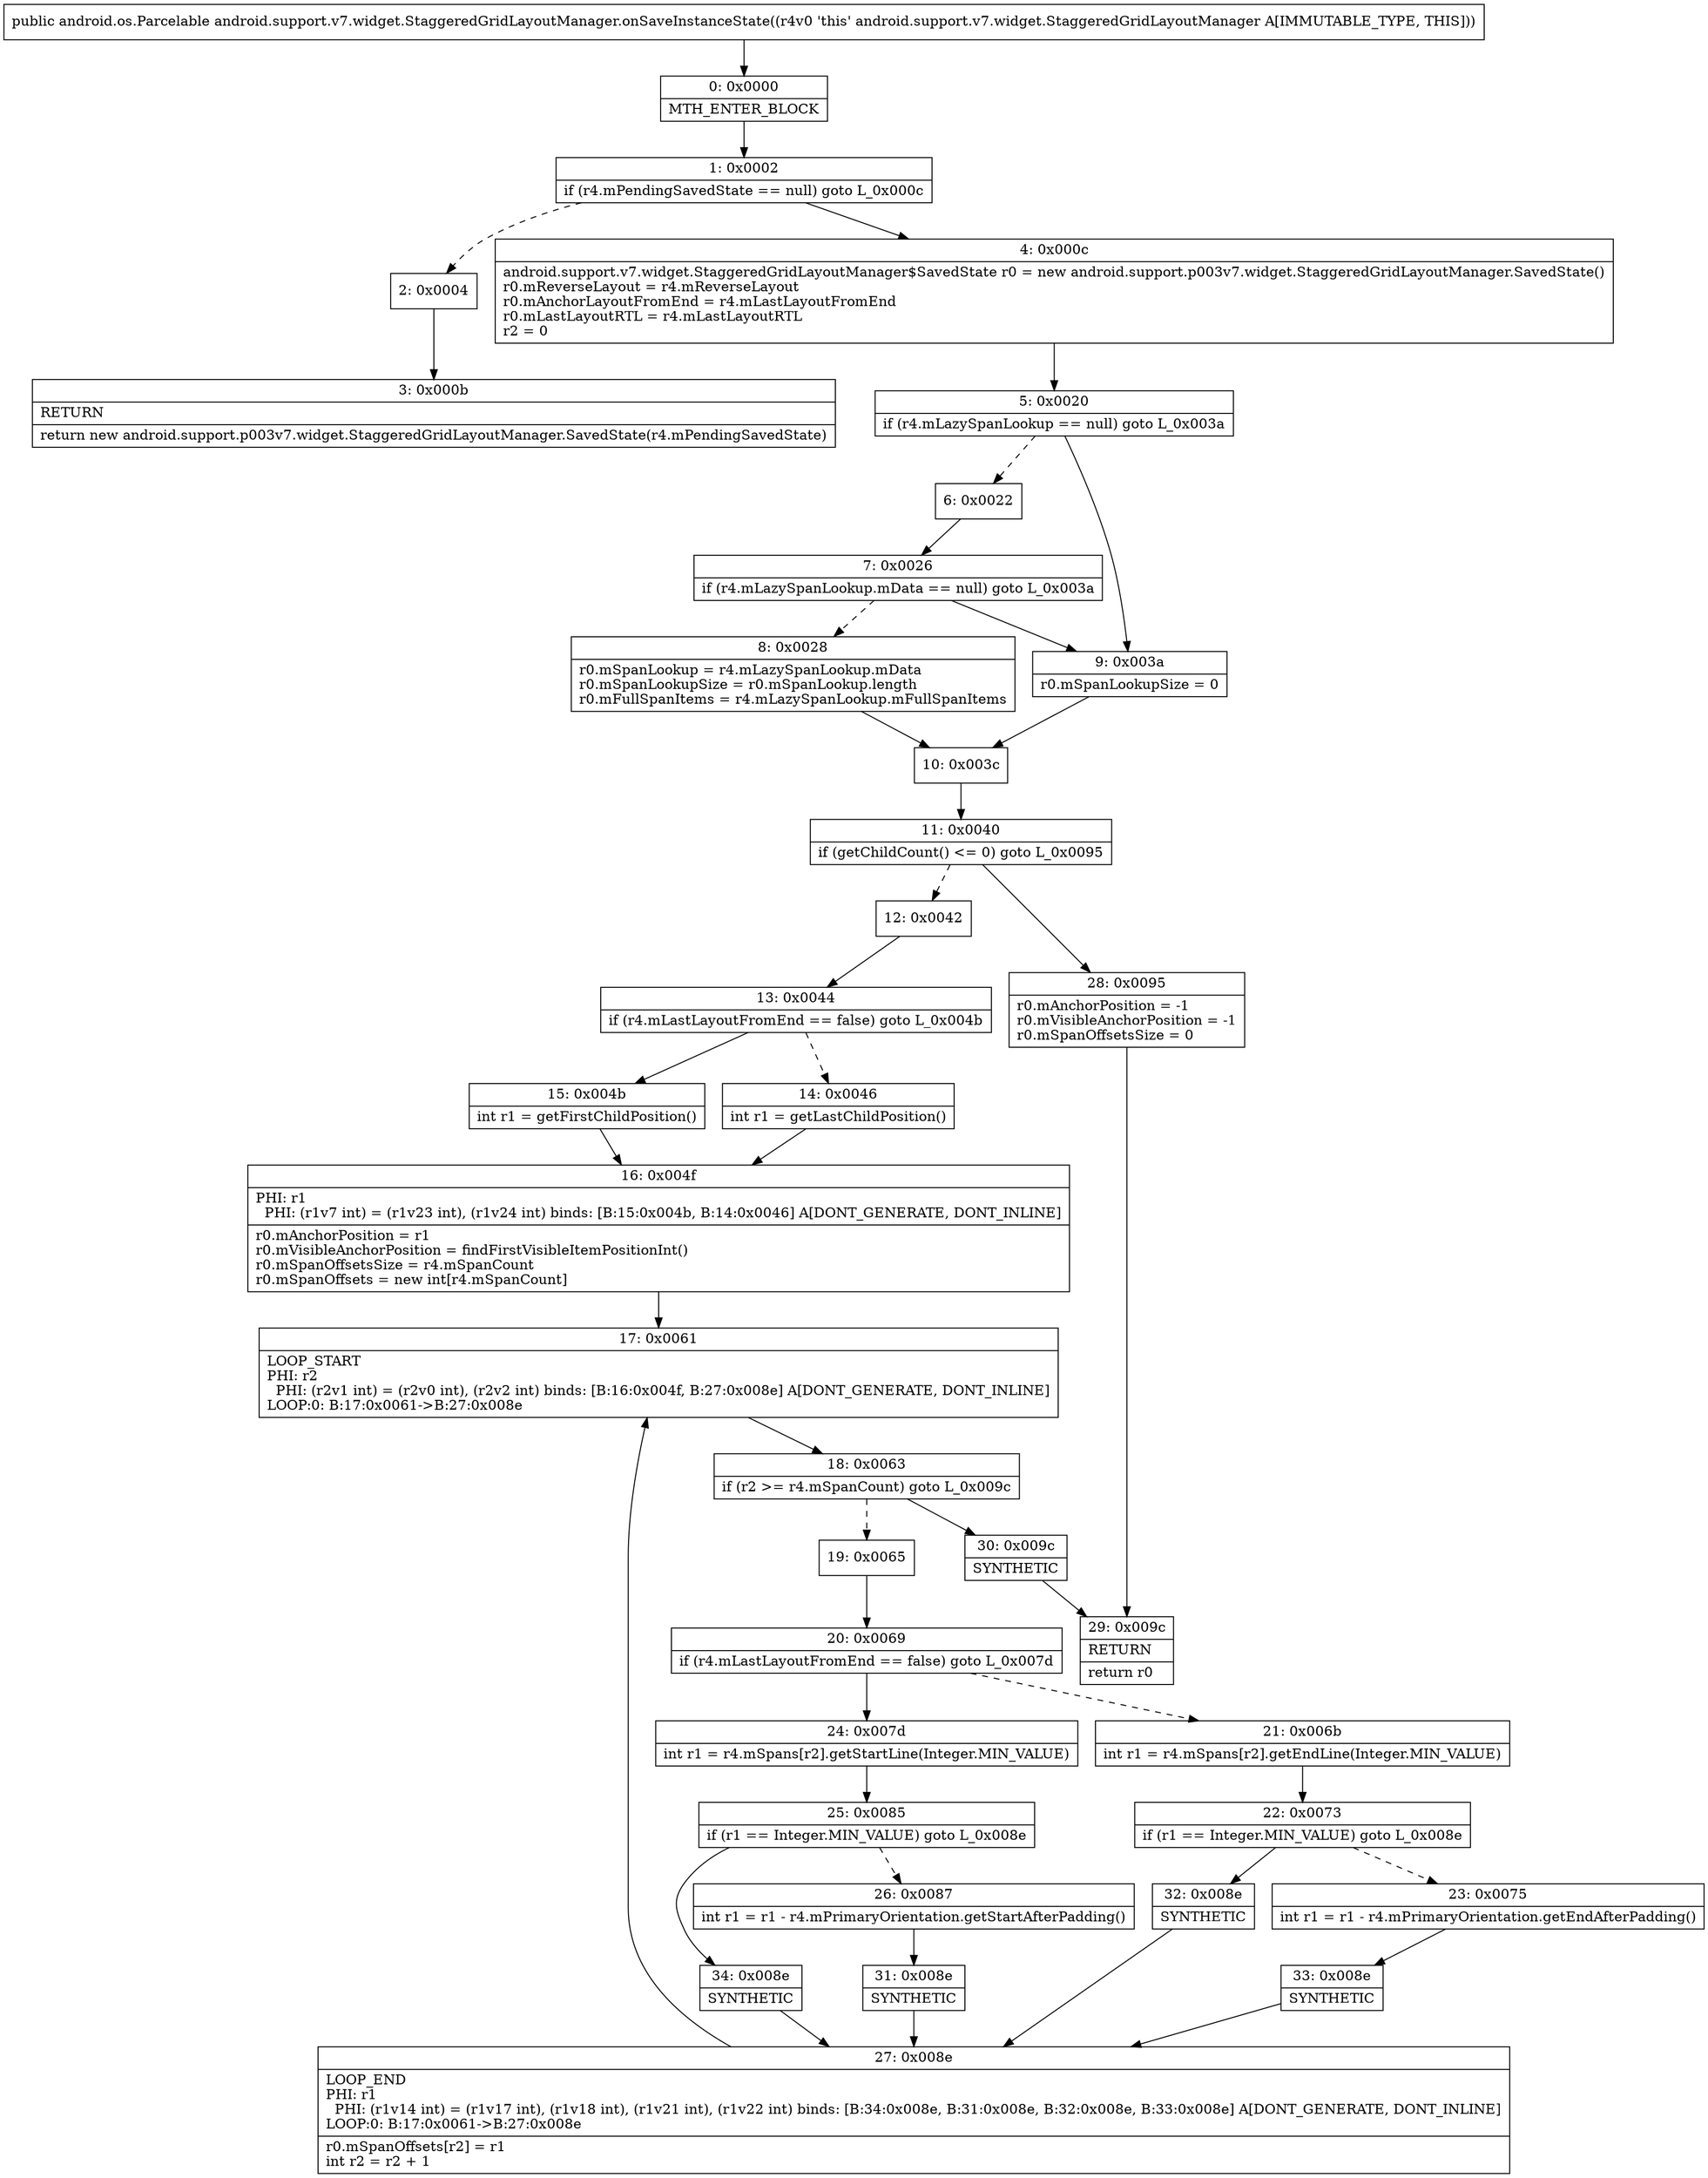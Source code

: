 digraph "CFG forandroid.support.v7.widget.StaggeredGridLayoutManager.onSaveInstanceState()Landroid\/os\/Parcelable;" {
Node_0 [shape=record,label="{0\:\ 0x0000|MTH_ENTER_BLOCK\l}"];
Node_1 [shape=record,label="{1\:\ 0x0002|if (r4.mPendingSavedState == null) goto L_0x000c\l}"];
Node_2 [shape=record,label="{2\:\ 0x0004}"];
Node_3 [shape=record,label="{3\:\ 0x000b|RETURN\l|return new android.support.p003v7.widget.StaggeredGridLayoutManager.SavedState(r4.mPendingSavedState)\l}"];
Node_4 [shape=record,label="{4\:\ 0x000c|android.support.v7.widget.StaggeredGridLayoutManager$SavedState r0 = new android.support.p003v7.widget.StaggeredGridLayoutManager.SavedState()\lr0.mReverseLayout = r4.mReverseLayout\lr0.mAnchorLayoutFromEnd = r4.mLastLayoutFromEnd\lr0.mLastLayoutRTL = r4.mLastLayoutRTL\lr2 = 0\l}"];
Node_5 [shape=record,label="{5\:\ 0x0020|if (r4.mLazySpanLookup == null) goto L_0x003a\l}"];
Node_6 [shape=record,label="{6\:\ 0x0022}"];
Node_7 [shape=record,label="{7\:\ 0x0026|if (r4.mLazySpanLookup.mData == null) goto L_0x003a\l}"];
Node_8 [shape=record,label="{8\:\ 0x0028|r0.mSpanLookup = r4.mLazySpanLookup.mData\lr0.mSpanLookupSize = r0.mSpanLookup.length\lr0.mFullSpanItems = r4.mLazySpanLookup.mFullSpanItems\l}"];
Node_9 [shape=record,label="{9\:\ 0x003a|r0.mSpanLookupSize = 0\l}"];
Node_10 [shape=record,label="{10\:\ 0x003c}"];
Node_11 [shape=record,label="{11\:\ 0x0040|if (getChildCount() \<= 0) goto L_0x0095\l}"];
Node_12 [shape=record,label="{12\:\ 0x0042}"];
Node_13 [shape=record,label="{13\:\ 0x0044|if (r4.mLastLayoutFromEnd == false) goto L_0x004b\l}"];
Node_14 [shape=record,label="{14\:\ 0x0046|int r1 = getLastChildPosition()\l}"];
Node_15 [shape=record,label="{15\:\ 0x004b|int r1 = getFirstChildPosition()\l}"];
Node_16 [shape=record,label="{16\:\ 0x004f|PHI: r1 \l  PHI: (r1v7 int) = (r1v23 int), (r1v24 int) binds: [B:15:0x004b, B:14:0x0046] A[DONT_GENERATE, DONT_INLINE]\l|r0.mAnchorPosition = r1\lr0.mVisibleAnchorPosition = findFirstVisibleItemPositionInt()\lr0.mSpanOffsetsSize = r4.mSpanCount\lr0.mSpanOffsets = new int[r4.mSpanCount]\l}"];
Node_17 [shape=record,label="{17\:\ 0x0061|LOOP_START\lPHI: r2 \l  PHI: (r2v1 int) = (r2v0 int), (r2v2 int) binds: [B:16:0x004f, B:27:0x008e] A[DONT_GENERATE, DONT_INLINE]\lLOOP:0: B:17:0x0061\-\>B:27:0x008e\l}"];
Node_18 [shape=record,label="{18\:\ 0x0063|if (r2 \>= r4.mSpanCount) goto L_0x009c\l}"];
Node_19 [shape=record,label="{19\:\ 0x0065}"];
Node_20 [shape=record,label="{20\:\ 0x0069|if (r4.mLastLayoutFromEnd == false) goto L_0x007d\l}"];
Node_21 [shape=record,label="{21\:\ 0x006b|int r1 = r4.mSpans[r2].getEndLine(Integer.MIN_VALUE)\l}"];
Node_22 [shape=record,label="{22\:\ 0x0073|if (r1 == Integer.MIN_VALUE) goto L_0x008e\l}"];
Node_23 [shape=record,label="{23\:\ 0x0075|int r1 = r1 \- r4.mPrimaryOrientation.getEndAfterPadding()\l}"];
Node_24 [shape=record,label="{24\:\ 0x007d|int r1 = r4.mSpans[r2].getStartLine(Integer.MIN_VALUE)\l}"];
Node_25 [shape=record,label="{25\:\ 0x0085|if (r1 == Integer.MIN_VALUE) goto L_0x008e\l}"];
Node_26 [shape=record,label="{26\:\ 0x0087|int r1 = r1 \- r4.mPrimaryOrientation.getStartAfterPadding()\l}"];
Node_27 [shape=record,label="{27\:\ 0x008e|LOOP_END\lPHI: r1 \l  PHI: (r1v14 int) = (r1v17 int), (r1v18 int), (r1v21 int), (r1v22 int) binds: [B:34:0x008e, B:31:0x008e, B:32:0x008e, B:33:0x008e] A[DONT_GENERATE, DONT_INLINE]\lLOOP:0: B:17:0x0061\-\>B:27:0x008e\l|r0.mSpanOffsets[r2] = r1\lint r2 = r2 + 1\l}"];
Node_28 [shape=record,label="{28\:\ 0x0095|r0.mAnchorPosition = \-1\lr0.mVisibleAnchorPosition = \-1\lr0.mSpanOffsetsSize = 0\l}"];
Node_29 [shape=record,label="{29\:\ 0x009c|RETURN\l|return r0\l}"];
Node_30 [shape=record,label="{30\:\ 0x009c|SYNTHETIC\l}"];
Node_31 [shape=record,label="{31\:\ 0x008e|SYNTHETIC\l}"];
Node_32 [shape=record,label="{32\:\ 0x008e|SYNTHETIC\l}"];
Node_33 [shape=record,label="{33\:\ 0x008e|SYNTHETIC\l}"];
Node_34 [shape=record,label="{34\:\ 0x008e|SYNTHETIC\l}"];
MethodNode[shape=record,label="{public android.os.Parcelable android.support.v7.widget.StaggeredGridLayoutManager.onSaveInstanceState((r4v0 'this' android.support.v7.widget.StaggeredGridLayoutManager A[IMMUTABLE_TYPE, THIS])) }"];
MethodNode -> Node_0;
Node_0 -> Node_1;
Node_1 -> Node_2[style=dashed];
Node_1 -> Node_4;
Node_2 -> Node_3;
Node_4 -> Node_5;
Node_5 -> Node_6[style=dashed];
Node_5 -> Node_9;
Node_6 -> Node_7;
Node_7 -> Node_8[style=dashed];
Node_7 -> Node_9;
Node_8 -> Node_10;
Node_9 -> Node_10;
Node_10 -> Node_11;
Node_11 -> Node_12[style=dashed];
Node_11 -> Node_28;
Node_12 -> Node_13;
Node_13 -> Node_14[style=dashed];
Node_13 -> Node_15;
Node_14 -> Node_16;
Node_15 -> Node_16;
Node_16 -> Node_17;
Node_17 -> Node_18;
Node_18 -> Node_19[style=dashed];
Node_18 -> Node_30;
Node_19 -> Node_20;
Node_20 -> Node_21[style=dashed];
Node_20 -> Node_24;
Node_21 -> Node_22;
Node_22 -> Node_23[style=dashed];
Node_22 -> Node_32;
Node_23 -> Node_33;
Node_24 -> Node_25;
Node_25 -> Node_26[style=dashed];
Node_25 -> Node_34;
Node_26 -> Node_31;
Node_27 -> Node_17;
Node_28 -> Node_29;
Node_30 -> Node_29;
Node_31 -> Node_27;
Node_32 -> Node_27;
Node_33 -> Node_27;
Node_34 -> Node_27;
}

